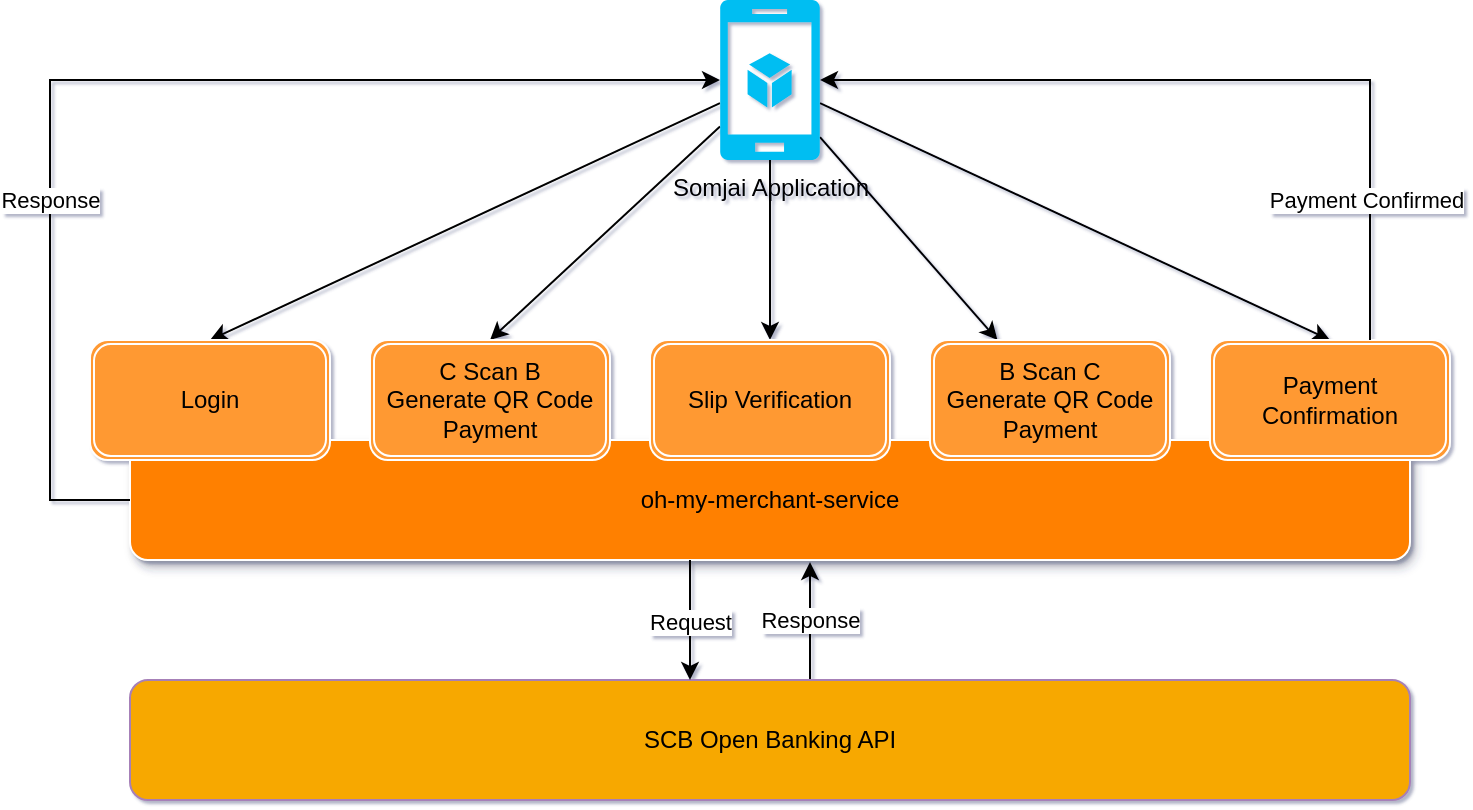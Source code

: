 <mxfile version="13.6.2" type="device"><diagram id="PIfIjaEzEuq91473oL2F" name="Page-1"><mxGraphModel dx="1999" dy="622" grid="1" gridSize="10" guides="1" tooltips="1" connect="1" arrows="1" fold="1" page="1" pageScale="1" pageWidth="827" pageHeight="1169" math="0" shadow="1"><root><mxCell id="0"/><mxCell id="1" parent="0"/><mxCell id="5AOfghhgOtaQC6Mr6NWB-63" style="edgeStyle=orthogonalEdgeStyle;rounded=0;orthogonalLoop=1;jettySize=auto;html=1;" parent="1" source="5AOfghhgOtaQC6Mr6NWB-21" edge="1"><mxGeometry relative="1" as="geometry"><Array as="points"><mxPoint x="-380" y="381"/></Array><mxPoint x="-380" y="381" as="targetPoint"/></mxGeometry></mxCell><mxCell id="WNgR0RxIiSF5alGPkeSG-3" value="Response" style="edgeLabel;html=1;align=center;verticalAlign=middle;resizable=0;points=[];" parent="5AOfghhgOtaQC6Mr6NWB-63" vertex="1" connectable="0"><mxGeometry x="0.016" relative="1" as="geometry"><mxPoint as="offset"/></mxGeometry></mxCell><mxCell id="5AOfghhgOtaQC6Mr6NWB-21" value="SCB Open Banking API" style="rounded=1;whiteSpace=wrap;html=1;fillColor=#F7A802;strokeColor=#A680B8;" parent="1" vertex="1"><mxGeometry x="-720" y="440" width="640" height="60" as="geometry"/></mxCell><mxCell id="5AOfghhgOtaQC6Mr6NWB-51" style="rounded=0;orthogonalLoop=1;jettySize=auto;html=1;" parent="1" source="EzvvBagTnJBX6XTIiqgM-4" target="5AOfghhgOtaQC6Mr6NWB-41" edge="1"><mxGeometry relative="1" as="geometry"/></mxCell><mxCell id="5AOfghhgOtaQC6Mr6NWB-52" style="rounded=0;orthogonalLoop=1;jettySize=auto;html=1;" parent="1" source="EzvvBagTnJBX6XTIiqgM-4" target="5AOfghhgOtaQC6Mr6NWB-40" edge="1"><mxGeometry relative="1" as="geometry"/></mxCell><mxCell id="5AOfghhgOtaQC6Mr6NWB-53" style="rounded=0;orthogonalLoop=1;jettySize=auto;html=1;entryX=0.5;entryY=0;entryDx=0;entryDy=0;" parent="1" source="EzvvBagTnJBX6XTIiqgM-4" target="5AOfghhgOtaQC6Mr6NWB-39" edge="1"><mxGeometry relative="1" as="geometry"/></mxCell><mxCell id="5AOfghhgOtaQC6Mr6NWB-54" style="rounded=0;orthogonalLoop=1;jettySize=auto;html=1;entryX=0.5;entryY=0;entryDx=0;entryDy=0;" parent="1" source="EzvvBagTnJBX6XTIiqgM-4" target="5AOfghhgOtaQC6Mr6NWB-29" edge="1"><mxGeometry relative="1" as="geometry"/></mxCell><mxCell id="5AOfghhgOtaQC6Mr6NWB-55" style="rounded=0;orthogonalLoop=1;jettySize=auto;html=1;entryX=0.5;entryY=0;entryDx=0;entryDy=0;" parent="1" source="EzvvBagTnJBX6XTIiqgM-4" target="5AOfghhgOtaQC6Mr6NWB-50" edge="1"><mxGeometry relative="1" as="geometry"/></mxCell><mxCell id="EzvvBagTnJBX6XTIiqgM-4" value="Somjai Application" style="verticalLabelPosition=bottom;html=1;verticalAlign=top;align=center;strokeColor=none;fillColor=#00BEF2;shape=mxgraph.azure.mobile_services;pointerEvents=1;" parent="1" vertex="1"><mxGeometry x="-425" y="100" width="50" height="80" as="geometry"/></mxCell><mxCell id="5AOfghhgOtaQC6Mr6NWB-56" value="" style="group" parent="1" vertex="1" connectable="0"><mxGeometry x="-740" y="270" width="680" height="120" as="geometry"/></mxCell><mxCell id="5AOfghhgOtaQC6Mr6NWB-22" value="oh-my-merchant-service" style="rounded=1;whiteSpace=wrap;html=1;fillColor=#FF8000;shadow=1;strokeColor=#FFFFFF;" parent="5AOfghhgOtaQC6Mr6NWB-56" vertex="1"><mxGeometry x="20" y="50" width="640" height="60" as="geometry"/></mxCell><mxCell id="5AOfghhgOtaQC6Mr6NWB-29" value="&lt;span&gt;Login&lt;/span&gt;" style="shape=ext;double=1;rounded=1;whiteSpace=wrap;html=1;shadow=0;strokeColor=#FFFFFF;fillColor=#FF9933;" parent="5AOfghhgOtaQC6Mr6NWB-56" vertex="1"><mxGeometry width="120" height="60" as="geometry"/></mxCell><mxCell id="5AOfghhgOtaQC6Mr6NWB-39" value="C Scan B&lt;br&gt;Generate QR Code&lt;br&gt;Payment" style="shape=ext;double=1;rounded=1;whiteSpace=wrap;html=1;shadow=0;strokeColor=#FFFFFF;fillColor=#FF9933;" parent="5AOfghhgOtaQC6Mr6NWB-56" vertex="1"><mxGeometry x="140" width="120" height="60" as="geometry"/></mxCell><mxCell id="5AOfghhgOtaQC6Mr6NWB-40" value="B Scan C&lt;br&gt;Generate QR Code&lt;br&gt;Payment" style="shape=ext;double=1;rounded=1;whiteSpace=wrap;html=1;shadow=0;strokeColor=#FFFFFF;fillColor=#FF9933;" parent="5AOfghhgOtaQC6Mr6NWB-56" vertex="1"><mxGeometry x="420" width="120" height="60" as="geometry"/></mxCell><mxCell id="5AOfghhgOtaQC6Mr6NWB-41" value="Slip Verification" style="shape=ext;double=1;rounded=1;whiteSpace=wrap;html=1;shadow=0;strokeColor=#FFFFFF;fillColor=#FF9933;" parent="5AOfghhgOtaQC6Mr6NWB-56" vertex="1"><mxGeometry x="280" width="120" height="60" as="geometry"/></mxCell><mxCell id="5AOfghhgOtaQC6Mr6NWB-50" value="Payment Confirmation" style="shape=ext;double=1;rounded=1;whiteSpace=wrap;html=1;shadow=0;strokeColor=#FFFFFF;fillColor=#FF9933;" parent="5AOfghhgOtaQC6Mr6NWB-56" vertex="1"><mxGeometry x="560" width="120" height="60" as="geometry"/></mxCell><mxCell id="5AOfghhgOtaQC6Mr6NWB-59" style="edgeStyle=orthogonalEdgeStyle;rounded=0;orthogonalLoop=1;jettySize=auto;html=1;entryX=1;entryY=0.5;entryDx=0;entryDy=0;entryPerimeter=0;" parent="1" source="5AOfghhgOtaQC6Mr6NWB-50" target="EzvvBagTnJBX6XTIiqgM-4" edge="1"><mxGeometry relative="1" as="geometry"><Array as="points"><mxPoint x="-100" y="140"/></Array></mxGeometry></mxCell><mxCell id="5AOfghhgOtaQC6Mr6NWB-60" value="Payment Confirmed" style="edgeLabel;html=1;align=center;verticalAlign=middle;resizable=0;points=[];" parent="5AOfghhgOtaQC6Mr6NWB-59" vertex="1" connectable="0"><mxGeometry x="-0.196" y="97" relative="1" as="geometry"><mxPoint x="30.65" y="-37.06" as="offset"/></mxGeometry></mxCell><mxCell id="5AOfghhgOtaQC6Mr6NWB-62" value="" style="edgeStyle=orthogonalEdgeStyle;rounded=0;orthogonalLoop=1;jettySize=auto;html=1;" parent="1" source="5AOfghhgOtaQC6Mr6NWB-22" target="5AOfghhgOtaQC6Mr6NWB-21" edge="1"><mxGeometry x="-0.333" relative="1" as="geometry"><Array as="points"><mxPoint x="-440" y="400"/><mxPoint x="-440" y="400"/></Array><mxPoint as="offset"/></mxGeometry></mxCell><mxCell id="WNgR0RxIiSF5alGPkeSG-2" value="Request" style="edgeLabel;html=1;align=center;verticalAlign=middle;resizable=0;points=[];" parent="5AOfghhgOtaQC6Mr6NWB-62" vertex="1" connectable="0"><mxGeometry x="-0.272" relative="1" as="geometry"><mxPoint y="8.25" as="offset"/></mxGeometry></mxCell><mxCell id="5AOfghhgOtaQC6Mr6NWB-69" style="edgeStyle=orthogonalEdgeStyle;rounded=0;orthogonalLoop=1;jettySize=auto;html=1;shadow=0;entryX=0;entryY=0.5;entryDx=0;entryDy=0;entryPerimeter=0;" parent="1" source="5AOfghhgOtaQC6Mr6NWB-22" target="EzvvBagTnJBX6XTIiqgM-4" edge="1"><mxGeometry relative="1" as="geometry"><mxPoint x="-780" y="140" as="targetPoint"/><Array as="points"><mxPoint x="-760" y="350"/><mxPoint x="-760" y="140"/></Array></mxGeometry></mxCell><mxCell id="5AOfghhgOtaQC6Mr6NWB-70" value="Response" style="edgeLabel;html=1;align=center;verticalAlign=middle;resizable=0;points=[];" parent="5AOfghhgOtaQC6Mr6NWB-69" vertex="1" connectable="0"><mxGeometry x="-0.423" y="-3" relative="1" as="geometry"><mxPoint x="-3" y="-21" as="offset"/></mxGeometry></mxCell></root></mxGraphModel></diagram></mxfile>